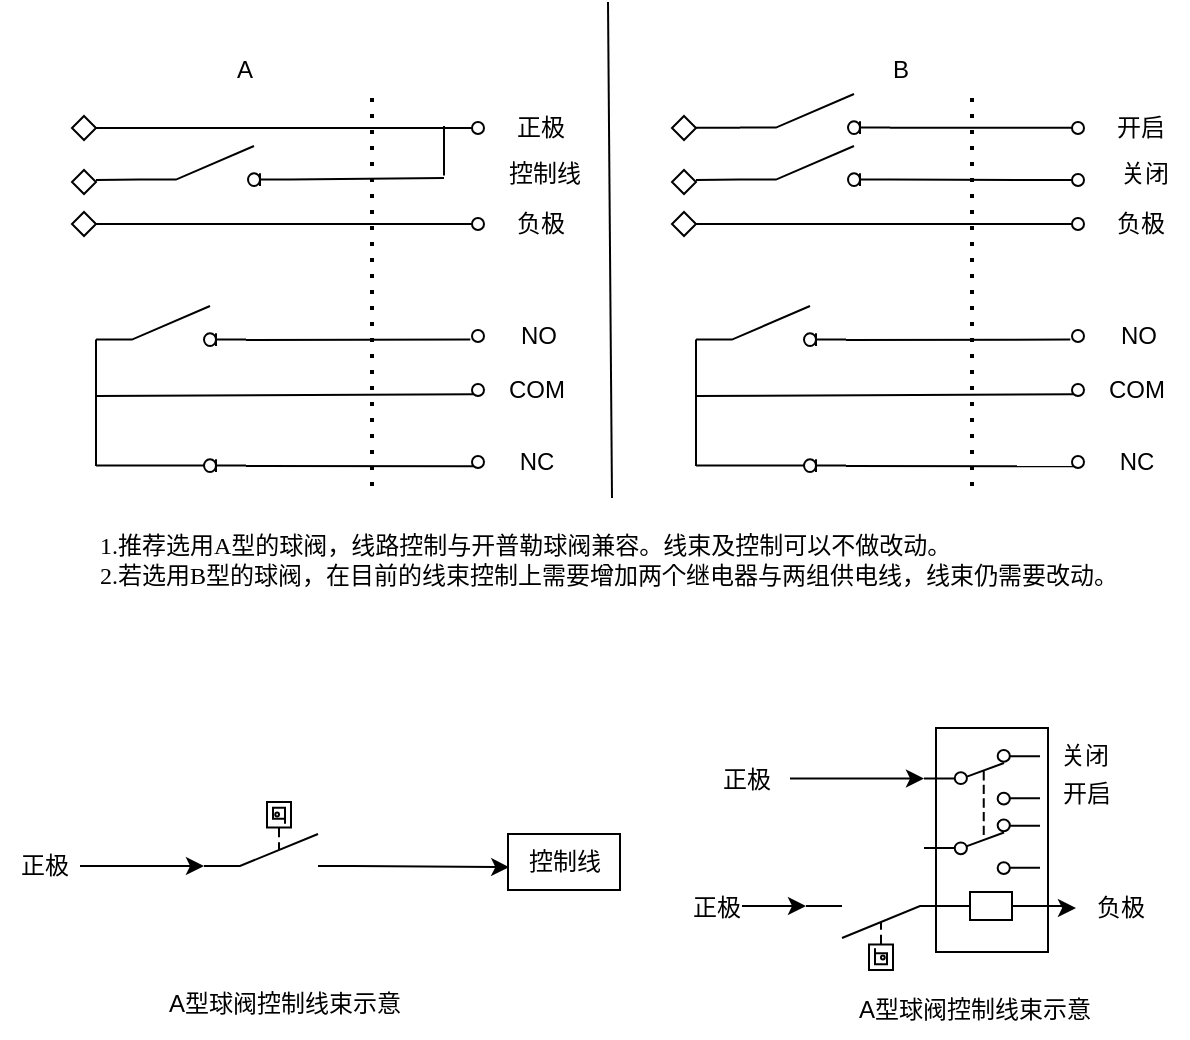 <mxfile version="24.2.7" type="github">
  <diagram name="第 1 页" id="UQzjp5H0kaBDJ-8IXtVZ">
    <mxGraphModel dx="687" dy="392" grid="1" gridSize="1" guides="1" tooltips="1" connect="1" arrows="1" fold="1" page="1" pageScale="1" pageWidth="827" pageHeight="1169" math="0" shadow="0">
      <root>
        <mxCell id="0" />
        <mxCell id="1" parent="0" />
        <mxCell id="a56OB5yWYY8zFRf_nOFp-1" value="" style="html=1;shape=mxgraph.electrical.electro-mechanical.switchDisconnector;aspect=fixed;elSwitchState=off;" vertex="1" parent="1">
          <mxGeometry x="120" y="280" width="75" height="20" as="geometry" />
        </mxCell>
        <mxCell id="a56OB5yWYY8zFRf_nOFp-2" value="" style="html=1;shape=mxgraph.electrical.electro-mechanical.switchDisconnector;aspect=fixed;elSwitchState=on;" vertex="1" parent="1">
          <mxGeometry x="120" y="343" width="75" height="20" as="geometry" />
        </mxCell>
        <mxCell id="a56OB5yWYY8zFRf_nOFp-3" value="" style="endArrow=none;html=1;rounded=0;entryX=0;entryY=1;entryDx=0;entryDy=0;" edge="1" parent="1" target="a56OB5yWYY8zFRf_nOFp-8">
          <mxGeometry width="50" height="50" relative="1" as="geometry">
            <mxPoint x="120" y="325" as="sourcePoint" />
            <mxPoint x="304" y="324" as="targetPoint" />
          </mxGeometry>
        </mxCell>
        <mxCell id="a56OB5yWYY8zFRf_nOFp-4" value="" style="endArrow=none;html=1;rounded=0;entryX=0;entryY=1;entryDx=0;entryDy=0;" edge="1" parent="1" target="a56OB5yWYY8zFRf_nOFp-9">
          <mxGeometry width="50" height="50" relative="1" as="geometry">
            <mxPoint x="195" y="360" as="sourcePoint" />
            <mxPoint x="240" y="360" as="targetPoint" />
          </mxGeometry>
        </mxCell>
        <mxCell id="a56OB5yWYY8zFRf_nOFp-5" value="" style="endArrow=none;html=1;rounded=0;entryX=-0.14;entryY=0.798;entryDx=0;entryDy=0;entryPerimeter=0;" edge="1" parent="1" target="a56OB5yWYY8zFRf_nOFp-7">
          <mxGeometry width="50" height="50" relative="1" as="geometry">
            <mxPoint x="195" y="297" as="sourcePoint" />
            <mxPoint x="240" y="297" as="targetPoint" />
          </mxGeometry>
        </mxCell>
        <mxCell id="a56OB5yWYY8zFRf_nOFp-6" value="" style="endArrow=none;html=1;rounded=0;entryX=0;entryY=0.84;entryDx=0;entryDy=0;" edge="1" parent="1" target="a56OB5yWYY8zFRf_nOFp-1">
          <mxGeometry width="50" height="50" relative="1" as="geometry">
            <mxPoint x="120" y="360" as="sourcePoint" />
            <mxPoint x="170" y="310" as="targetPoint" />
          </mxGeometry>
        </mxCell>
        <mxCell id="a56OB5yWYY8zFRf_nOFp-7" value="" style="ellipse;whiteSpace=wrap;html=1;aspect=fixed;fillColor=none;" vertex="1" parent="1">
          <mxGeometry x="308" y="292" width="6" height="6" as="geometry" />
        </mxCell>
        <mxCell id="a56OB5yWYY8zFRf_nOFp-8" value="" style="ellipse;whiteSpace=wrap;html=1;aspect=fixed;fillColor=none;" vertex="1" parent="1">
          <mxGeometry x="308" y="319" width="6" height="6" as="geometry" />
        </mxCell>
        <mxCell id="a56OB5yWYY8zFRf_nOFp-9" value="" style="ellipse;whiteSpace=wrap;html=1;aspect=fixed;fillColor=none;" vertex="1" parent="1">
          <mxGeometry x="308" y="355" width="6" height="6" as="geometry" />
        </mxCell>
        <mxCell id="a56OB5yWYY8zFRf_nOFp-10" value="COM" style="text;html=1;align=center;verticalAlign=middle;resizable=0;points=[];autosize=1;strokeColor=none;fillColor=none;" vertex="1" parent="1">
          <mxGeometry x="316" y="308" width="48" height="28" as="geometry" />
        </mxCell>
        <mxCell id="a56OB5yWYY8zFRf_nOFp-11" value="NO" style="text;html=1;align=center;verticalAlign=middle;resizable=0;points=[];autosize=1;strokeColor=none;fillColor=none;" vertex="1" parent="1">
          <mxGeometry x="322" y="281" width="37" height="27" as="geometry" />
        </mxCell>
        <mxCell id="a56OB5yWYY8zFRf_nOFp-12" value="NC" style="text;html=1;align=center;verticalAlign=middle;resizable=0;points=[];autosize=1;strokeColor=none;fillColor=none;" vertex="1" parent="1">
          <mxGeometry x="322" y="344" width="36" height="27" as="geometry" />
        </mxCell>
        <mxCell id="a56OB5yWYY8zFRf_nOFp-13" value="" style="endArrow=none;html=1;rounded=0;entryX=0;entryY=0.5;entryDx=0;entryDy=0;" edge="1" parent="1" target="a56OB5yWYY8zFRf_nOFp-14">
          <mxGeometry width="50" height="50" relative="1" as="geometry">
            <mxPoint x="120" y="239" as="sourcePoint" />
            <mxPoint x="240" y="239" as="targetPoint" />
          </mxGeometry>
        </mxCell>
        <mxCell id="a56OB5yWYY8zFRf_nOFp-14" value="" style="ellipse;whiteSpace=wrap;html=1;aspect=fixed;fillColor=none;" vertex="1" parent="1">
          <mxGeometry x="308" y="236" width="6" height="6" as="geometry" />
        </mxCell>
        <mxCell id="a56OB5yWYY8zFRf_nOFp-15" value="" style="endArrow=none;html=1;rounded=0;entryX=0;entryY=0.5;entryDx=0;entryDy=0;" edge="1" parent="1" target="a56OB5yWYY8zFRf_nOFp-16">
          <mxGeometry width="50" height="50" relative="1" as="geometry">
            <mxPoint x="120" y="191" as="sourcePoint" />
            <mxPoint x="240" y="191" as="targetPoint" />
          </mxGeometry>
        </mxCell>
        <mxCell id="a56OB5yWYY8zFRf_nOFp-16" value="" style="ellipse;whiteSpace=wrap;html=1;aspect=fixed;fillColor=none;" vertex="1" parent="1">
          <mxGeometry x="308" y="188" width="6" height="6" as="geometry" />
        </mxCell>
        <mxCell id="a56OB5yWYY8zFRf_nOFp-17" value="" style="html=1;shape=mxgraph.electrical.electro-mechanical.switchDisconnector;aspect=fixed;elSwitchState=off;" vertex="1" parent="1">
          <mxGeometry x="142" y="200" width="75" height="20" as="geometry" />
        </mxCell>
        <mxCell id="a56OB5yWYY8zFRf_nOFp-18" value="" style="endArrow=none;html=1;rounded=0;exitX=1;exitY=0.84;exitDx=0;exitDy=0;" edge="1" parent="1">
          <mxGeometry width="50" height="50" relative="1" as="geometry">
            <mxPoint x="294" y="214.8" as="sourcePoint" />
            <mxPoint x="294" y="190" as="targetPoint" />
          </mxGeometry>
        </mxCell>
        <mxCell id="a56OB5yWYY8zFRf_nOFp-19" value="" style="endArrow=none;html=1;rounded=0;entryX=0;entryY=0.84;entryDx=0;entryDy=0;" edge="1" parent="1" target="a56OB5yWYY8zFRf_nOFp-17">
          <mxGeometry width="50" height="50" relative="1" as="geometry">
            <mxPoint x="120" y="217" as="sourcePoint" />
            <mxPoint x="218" y="210" as="targetPoint" />
          </mxGeometry>
        </mxCell>
        <mxCell id="a56OB5yWYY8zFRf_nOFp-20" value="" style="rhombus;whiteSpace=wrap;html=1;fillColor=none;" vertex="1" parent="1">
          <mxGeometry x="108" y="185" width="12" height="12" as="geometry" />
        </mxCell>
        <mxCell id="a56OB5yWYY8zFRf_nOFp-22" value="" style="rhombus;whiteSpace=wrap;html=1;fillColor=none;" vertex="1" parent="1">
          <mxGeometry x="108" y="212" width="12" height="12" as="geometry" />
        </mxCell>
        <mxCell id="a56OB5yWYY8zFRf_nOFp-23" value="" style="rhombus;whiteSpace=wrap;html=1;fillColor=none;" vertex="1" parent="1">
          <mxGeometry x="108" y="233" width="12" height="12" as="geometry" />
        </mxCell>
        <mxCell id="a56OB5yWYY8zFRf_nOFp-24" value="" style="endArrow=none;html=1;rounded=0;exitX=1;exitY=0.84;exitDx=0;exitDy=0;" edge="1" parent="1" source="a56OB5yWYY8zFRf_nOFp-17">
          <mxGeometry width="50" height="50" relative="1" as="geometry">
            <mxPoint x="244" y="252" as="sourcePoint" />
            <mxPoint x="294" y="216" as="targetPoint" />
          </mxGeometry>
        </mxCell>
        <mxCell id="a56OB5yWYY8zFRf_nOFp-25" value="" style="endArrow=none;dashed=1;html=1;dashPattern=1 3;strokeWidth=2;rounded=0;" edge="1" parent="1">
          <mxGeometry width="50" height="50" relative="1" as="geometry">
            <mxPoint x="258" y="370" as="sourcePoint" />
            <mxPoint x="258" y="174" as="targetPoint" />
          </mxGeometry>
        </mxCell>
        <mxCell id="a56OB5yWYY8zFRf_nOFp-27" value="负极" style="text;html=1;align=center;verticalAlign=middle;resizable=0;points=[];autosize=1;strokeColor=none;fillColor=none;" vertex="1" parent="1">
          <mxGeometry x="320" y="225" width="44" height="28" as="geometry" />
        </mxCell>
        <mxCell id="a56OB5yWYY8zFRf_nOFp-28" value="正极" style="text;html=1;align=center;verticalAlign=middle;resizable=0;points=[];autosize=1;strokeColor=none;fillColor=none;" vertex="1" parent="1">
          <mxGeometry x="320" y="177" width="44" height="28" as="geometry" />
        </mxCell>
        <mxCell id="a56OB5yWYY8zFRf_nOFp-29" value="控制线" style="text;html=1;align=center;verticalAlign=middle;resizable=0;points=[];autosize=1;strokeColor=none;fillColor=none;" vertex="1" parent="1">
          <mxGeometry x="316" y="200" width="56" height="28" as="geometry" />
        </mxCell>
        <mxCell id="a56OB5yWYY8zFRf_nOFp-30" value="" style="html=1;shape=mxgraph.electrical.electro-mechanical.switchDisconnector;aspect=fixed;elSwitchState=off;" vertex="1" parent="1">
          <mxGeometry x="420" y="280" width="75" height="20" as="geometry" />
        </mxCell>
        <mxCell id="a56OB5yWYY8zFRf_nOFp-31" value="" style="html=1;shape=mxgraph.electrical.electro-mechanical.switchDisconnector;aspect=fixed;elSwitchState=on;" vertex="1" parent="1">
          <mxGeometry x="420" y="343" width="75" height="20" as="geometry" />
        </mxCell>
        <mxCell id="a56OB5yWYY8zFRf_nOFp-32" value="" style="endArrow=none;html=1;rounded=0;entryX=0;entryY=1;entryDx=0;entryDy=0;" edge="1" parent="1" target="a56OB5yWYY8zFRf_nOFp-37">
          <mxGeometry width="50" height="50" relative="1" as="geometry">
            <mxPoint x="420" y="325" as="sourcePoint" />
            <mxPoint x="604" y="324" as="targetPoint" />
          </mxGeometry>
        </mxCell>
        <mxCell id="a56OB5yWYY8zFRf_nOFp-33" value="" style="endArrow=none;html=1;rounded=0;entryX=0;entryY=1;entryDx=0;entryDy=0;" edge="1" parent="1" target="a56OB5yWYY8zFRf_nOFp-38">
          <mxGeometry width="50" height="50" relative="1" as="geometry">
            <mxPoint x="495" y="360" as="sourcePoint" />
            <mxPoint x="540" y="360" as="targetPoint" />
          </mxGeometry>
        </mxCell>
        <mxCell id="a56OB5yWYY8zFRf_nOFp-34" value="" style="endArrow=none;html=1;rounded=0;entryX=-0.14;entryY=0.798;entryDx=0;entryDy=0;entryPerimeter=0;" edge="1" parent="1" target="a56OB5yWYY8zFRf_nOFp-36">
          <mxGeometry width="50" height="50" relative="1" as="geometry">
            <mxPoint x="495" y="297" as="sourcePoint" />
            <mxPoint x="540" y="297" as="targetPoint" />
          </mxGeometry>
        </mxCell>
        <mxCell id="a56OB5yWYY8zFRf_nOFp-35" value="" style="endArrow=none;html=1;rounded=0;entryX=0;entryY=0.84;entryDx=0;entryDy=0;" edge="1" parent="1" target="a56OB5yWYY8zFRf_nOFp-30">
          <mxGeometry width="50" height="50" relative="1" as="geometry">
            <mxPoint x="420" y="360" as="sourcePoint" />
            <mxPoint x="470" y="310" as="targetPoint" />
          </mxGeometry>
        </mxCell>
        <mxCell id="a56OB5yWYY8zFRf_nOFp-36" value="" style="ellipse;whiteSpace=wrap;html=1;aspect=fixed;fillColor=none;" vertex="1" parent="1">
          <mxGeometry x="608" y="292" width="6" height="6" as="geometry" />
        </mxCell>
        <mxCell id="a56OB5yWYY8zFRf_nOFp-37" value="" style="ellipse;whiteSpace=wrap;html=1;aspect=fixed;fillColor=none;" vertex="1" parent="1">
          <mxGeometry x="608" y="319" width="6" height="6" as="geometry" />
        </mxCell>
        <mxCell id="a56OB5yWYY8zFRf_nOFp-38" value="" style="ellipse;whiteSpace=wrap;html=1;aspect=fixed;fillColor=none;" vertex="1" parent="1">
          <mxGeometry x="608" y="355" width="6" height="6" as="geometry" />
        </mxCell>
        <mxCell id="a56OB5yWYY8zFRf_nOFp-39" value="COM" style="text;html=1;align=center;verticalAlign=middle;resizable=0;points=[];autosize=1;strokeColor=none;fillColor=none;" vertex="1" parent="1">
          <mxGeometry x="616" y="308" width="48" height="28" as="geometry" />
        </mxCell>
        <mxCell id="a56OB5yWYY8zFRf_nOFp-40" value="NO" style="text;html=1;align=center;verticalAlign=middle;resizable=0;points=[];autosize=1;strokeColor=none;fillColor=none;" vertex="1" parent="1">
          <mxGeometry x="622" y="281" width="37" height="27" as="geometry" />
        </mxCell>
        <mxCell id="a56OB5yWYY8zFRf_nOFp-41" value="NC" style="text;html=1;align=center;verticalAlign=middle;resizable=0;points=[];autosize=1;strokeColor=none;fillColor=none;" vertex="1" parent="1">
          <mxGeometry x="622" y="344" width="36" height="27" as="geometry" />
        </mxCell>
        <mxCell id="a56OB5yWYY8zFRf_nOFp-42" value="" style="endArrow=none;html=1;rounded=0;entryX=0;entryY=0.5;entryDx=0;entryDy=0;" edge="1" parent="1" target="a56OB5yWYY8zFRf_nOFp-43">
          <mxGeometry width="50" height="50" relative="1" as="geometry">
            <mxPoint x="420" y="239" as="sourcePoint" />
            <mxPoint x="540" y="239" as="targetPoint" />
          </mxGeometry>
        </mxCell>
        <mxCell id="a56OB5yWYY8zFRf_nOFp-43" value="" style="ellipse;whiteSpace=wrap;html=1;aspect=fixed;fillColor=none;" vertex="1" parent="1">
          <mxGeometry x="608" y="236" width="6" height="6" as="geometry" />
        </mxCell>
        <mxCell id="a56OB5yWYY8zFRf_nOFp-45" value="" style="ellipse;whiteSpace=wrap;html=1;aspect=fixed;fillColor=none;" vertex="1" parent="1">
          <mxGeometry x="608" y="188" width="6" height="6" as="geometry" />
        </mxCell>
        <mxCell id="a56OB5yWYY8zFRf_nOFp-46" value="" style="html=1;shape=mxgraph.electrical.electro-mechanical.switchDisconnector;aspect=fixed;elSwitchState=off;" vertex="1" parent="1">
          <mxGeometry x="442" y="200" width="75" height="20" as="geometry" />
        </mxCell>
        <mxCell id="a56OB5yWYY8zFRf_nOFp-48" value="" style="endArrow=none;html=1;rounded=0;entryX=0;entryY=0.84;entryDx=0;entryDy=0;" edge="1" parent="1" target="a56OB5yWYY8zFRf_nOFp-46">
          <mxGeometry width="50" height="50" relative="1" as="geometry">
            <mxPoint x="420" y="217" as="sourcePoint" />
            <mxPoint x="518" y="210" as="targetPoint" />
          </mxGeometry>
        </mxCell>
        <mxCell id="a56OB5yWYY8zFRf_nOFp-49" value="" style="rhombus;whiteSpace=wrap;html=1;fillColor=none;" vertex="1" parent="1">
          <mxGeometry x="408" y="185" width="12" height="12" as="geometry" />
        </mxCell>
        <mxCell id="a56OB5yWYY8zFRf_nOFp-50" value="" style="rhombus;whiteSpace=wrap;html=1;fillColor=none;" vertex="1" parent="1">
          <mxGeometry x="408" y="212" width="12" height="12" as="geometry" />
        </mxCell>
        <mxCell id="a56OB5yWYY8zFRf_nOFp-51" value="" style="rhombus;whiteSpace=wrap;html=1;fillColor=none;" vertex="1" parent="1">
          <mxGeometry x="408" y="233" width="12" height="12" as="geometry" />
        </mxCell>
        <mxCell id="a56OB5yWYY8zFRf_nOFp-52" value="" style="endArrow=none;html=1;rounded=0;exitX=1;exitY=0.84;exitDx=0;exitDy=0;entryX=0;entryY=0.5;entryDx=0;entryDy=0;" edge="1" parent="1" source="a56OB5yWYY8zFRf_nOFp-46" target="a56OB5yWYY8zFRf_nOFp-57">
          <mxGeometry width="50" height="50" relative="1" as="geometry">
            <mxPoint x="544" y="252" as="sourcePoint" />
            <mxPoint x="594" y="216" as="targetPoint" />
          </mxGeometry>
        </mxCell>
        <mxCell id="a56OB5yWYY8zFRf_nOFp-53" value="" style="endArrow=none;dashed=1;html=1;dashPattern=1 3;strokeWidth=2;rounded=0;" edge="1" parent="1">
          <mxGeometry width="50" height="50" relative="1" as="geometry">
            <mxPoint x="558" y="370" as="sourcePoint" />
            <mxPoint x="558" y="174" as="targetPoint" />
          </mxGeometry>
        </mxCell>
        <mxCell id="a56OB5yWYY8zFRf_nOFp-54" value="负极" style="text;html=1;align=center;verticalAlign=middle;resizable=0;points=[];autosize=1;strokeColor=none;fillColor=none;" vertex="1" parent="1">
          <mxGeometry x="620" y="225" width="44" height="28" as="geometry" />
        </mxCell>
        <mxCell id="a56OB5yWYY8zFRf_nOFp-55" value="开启" style="text;html=1;align=center;verticalAlign=middle;resizable=0;points=[];autosize=1;strokeColor=none;fillColor=none;" vertex="1" parent="1">
          <mxGeometry x="620" y="177" width="44" height="28" as="geometry" />
        </mxCell>
        <mxCell id="a56OB5yWYY8zFRf_nOFp-56" value="关闭" style="text;html=1;align=center;verticalAlign=middle;resizable=0;points=[];autosize=1;strokeColor=none;fillColor=none;" vertex="1" parent="1">
          <mxGeometry x="622" y="200" width="44" height="28" as="geometry" />
        </mxCell>
        <mxCell id="a56OB5yWYY8zFRf_nOFp-57" value="" style="ellipse;whiteSpace=wrap;html=1;aspect=fixed;fillColor=none;" vertex="1" parent="1">
          <mxGeometry x="608" y="214" width="6" height="6" as="geometry" />
        </mxCell>
        <mxCell id="a56OB5yWYY8zFRf_nOFp-58" value="" style="endArrow=none;html=1;rounded=0;entryX=0;entryY=0.84;entryDx=0;entryDy=0;" edge="1" parent="1">
          <mxGeometry width="50" height="50" relative="1" as="geometry">
            <mxPoint x="420" y="190.83" as="sourcePoint" />
            <mxPoint x="442" y="190.83" as="targetPoint" />
          </mxGeometry>
        </mxCell>
        <mxCell id="a56OB5yWYY8zFRf_nOFp-59" value="" style="html=1;shape=mxgraph.electrical.electro-mechanical.switchDisconnector;aspect=fixed;elSwitchState=off;" vertex="1" parent="1">
          <mxGeometry x="442" y="174" width="75" height="20" as="geometry" />
        </mxCell>
        <mxCell id="a56OB5yWYY8zFRf_nOFp-60" value="" style="endArrow=none;html=1;rounded=0;exitX=1;exitY=0.84;exitDx=0;exitDy=0;entryX=0;entryY=0.5;entryDx=0;entryDy=0;" edge="1" parent="1">
          <mxGeometry width="50" height="50" relative="1" as="geometry">
            <mxPoint x="517" y="190.83" as="sourcePoint" />
            <mxPoint x="608" y="190.83" as="targetPoint" />
          </mxGeometry>
        </mxCell>
        <mxCell id="a56OB5yWYY8zFRf_nOFp-61" value="" style="endArrow=none;html=1;rounded=0;" edge="1" parent="1">
          <mxGeometry width="50" height="50" relative="1" as="geometry">
            <mxPoint x="378" y="376" as="sourcePoint" />
            <mxPoint x="376" y="128" as="targetPoint" />
          </mxGeometry>
        </mxCell>
        <mxCell id="a56OB5yWYY8zFRf_nOFp-62" value="A" style="text;html=1;align=center;verticalAlign=middle;resizable=0;points=[];autosize=1;strokeColor=none;fillColor=none;" vertex="1" parent="1">
          <mxGeometry x="180" y="148" width="28" height="28" as="geometry" />
        </mxCell>
        <mxCell id="a56OB5yWYY8zFRf_nOFp-63" value="B" style="text;html=1;align=center;verticalAlign=middle;resizable=0;points=[];autosize=1;strokeColor=none;fillColor=none;" vertex="1" parent="1">
          <mxGeometry x="508" y="148" width="28" height="28" as="geometry" />
        </mxCell>
        <mxCell id="a56OB5yWYY8zFRf_nOFp-64" value="&lt;p&gt;&lt;font style=&quot;&quot; face=&quot;楷体&quot;&gt;1.推荐选用A型的球阀，线路控制与开普勒球阀兼容。线束及控制可以不做改动。&lt;br&gt;2.若选用B型的球阀，在目前的线束控制上需要增加两个继电器与两组供电线，线束仍需要改动。&lt;/font&gt;&lt;/p&gt;" style="text;html=1;align=left;verticalAlign=middle;whiteSpace=wrap;rounded=0;" vertex="1" parent="1">
          <mxGeometry x="120" y="392" width="534" height="30" as="geometry" />
        </mxCell>
        <mxCell id="a56OB5yWYY8zFRf_nOFp-68" style="rounded=0;orthogonalLoop=1;jettySize=auto;html=1;exitX=1;exitY=1;exitDx=0;exitDy=0;entryX=0.011;entryY=0.593;entryDx=0;entryDy=0;entryPerimeter=0;" edge="1" parent="1" source="a56OB5yWYY8zFRf_nOFp-66" target="a56OB5yWYY8zFRf_nOFp-67">
          <mxGeometry relative="1" as="geometry">
            <mxPoint x="334" y="566" as="targetPoint" />
          </mxGeometry>
        </mxCell>
        <mxCell id="a56OB5yWYY8zFRf_nOFp-69" style="rounded=0;orthogonalLoop=1;jettySize=auto;html=1;startArrow=classic;startFill=1;endArrow=none;endFill=0;" edge="1" parent="1">
          <mxGeometry relative="1" as="geometry">
            <mxPoint x="112" y="560" as="targetPoint" />
            <mxPoint x="174" y="560" as="sourcePoint" />
          </mxGeometry>
        </mxCell>
        <mxCell id="a56OB5yWYY8zFRf_nOFp-66" value="" style="html=1;shape=mxgraph.electrical.electro-mechanical.gasFlowActuatedSwitch;aspect=fixed;elSwitchState=off;" vertex="1" parent="1">
          <mxGeometry x="174" y="528" width="75" height="32" as="geometry" />
        </mxCell>
        <mxCell id="a56OB5yWYY8zFRf_nOFp-67" value="控制线" style="text;html=1;align=center;verticalAlign=middle;resizable=0;points=[];autosize=1;strokeColor=default;fillColor=none;" vertex="1" parent="1">
          <mxGeometry x="326" y="544" width="56" height="28" as="geometry" />
        </mxCell>
        <mxCell id="a56OB5yWYY8zFRf_nOFp-70" value="正极" style="text;html=1;align=center;verticalAlign=middle;resizable=0;points=[];autosize=1;strokeColor=none;fillColor=none;" vertex="1" parent="1">
          <mxGeometry x="72" y="546" width="44" height="28" as="geometry" />
        </mxCell>
        <mxCell id="a56OB5yWYY8zFRf_nOFp-71" value="A型球阀控制线束示意" style="text;html=1;align=center;verticalAlign=middle;resizable=0;points=[];autosize=1;strokeColor=none;fillColor=none;" vertex="1" parent="1">
          <mxGeometry x="146" y="615" width="136" height="28" as="geometry" />
        </mxCell>
        <mxCell id="a56OB5yWYY8zFRf_nOFp-80" style="edgeStyle=orthogonalEdgeStyle;rounded=0;orthogonalLoop=1;jettySize=auto;html=1;" edge="1" parent="1" source="a56OB5yWYY8zFRf_nOFp-73" target="a56OB5yWYY8zFRf_nOFp-77">
          <mxGeometry relative="1" as="geometry" />
        </mxCell>
        <mxCell id="a56OB5yWYY8zFRf_nOFp-73" value="" style="pointerEvents=1;verticalLabelPosition=bottom;shadow=0;dashed=0;align=center;html=1;verticalAlign=top;shape=mxgraph.electrical.electro-mechanical.relay_coil;fillColor=none;direction=south;" vertex="1" parent="1">
          <mxGeometry x="550" y="573" width="35" height="14" as="geometry" />
        </mxCell>
        <mxCell id="a56OB5yWYY8zFRf_nOFp-74" value="" style="pointerEvents=1;verticalLabelPosition=bottom;shadow=0;dashed=0;align=center;html=1;verticalAlign=top;shape=mxgraph.electrical.electro-mechanical.dpdt3;elSwitchState=1;" vertex="1" parent="1">
          <mxGeometry x="534" y="502" width="58" height="62" as="geometry" />
        </mxCell>
        <mxCell id="a56OB5yWYY8zFRf_nOFp-75" value="" style="html=1;shape=mxgraph.electrical.electro-mechanical.gasFlowActuatedSwitch;aspect=fixed;elSwitchState=off;direction=east;flipV=1;flipH=1;" vertex="1" parent="1">
          <mxGeometry x="475" y="580" width="75" height="32" as="geometry" />
        </mxCell>
        <mxCell id="a56OB5yWYY8zFRf_nOFp-79" style="edgeStyle=orthogonalEdgeStyle;rounded=0;orthogonalLoop=1;jettySize=auto;html=1;" edge="1" parent="1">
          <mxGeometry relative="1" as="geometry">
            <mxPoint x="475" y="580" as="targetPoint" />
            <mxPoint x="443" y="580" as="sourcePoint" />
          </mxGeometry>
        </mxCell>
        <mxCell id="a56OB5yWYY8zFRf_nOFp-76" value="正极" style="text;html=1;align=center;verticalAlign=middle;resizable=0;points=[];autosize=1;strokeColor=none;fillColor=none;" vertex="1" parent="1">
          <mxGeometry x="408" y="567" width="44" height="28" as="geometry" />
        </mxCell>
        <mxCell id="a56OB5yWYY8zFRf_nOFp-77" value="负极" style="text;html=1;align=center;verticalAlign=middle;resizable=0;points=[];autosize=1;strokeColor=none;fillColor=none;" vertex="1" parent="1">
          <mxGeometry x="610" y="567" width="44" height="28" as="geometry" />
        </mxCell>
        <mxCell id="a56OB5yWYY8zFRf_nOFp-82" style="edgeStyle=orthogonalEdgeStyle;rounded=0;orthogonalLoop=1;jettySize=auto;html=1;entryX=0;entryY=0.23;entryDx=0;entryDy=0;" edge="1" parent="1" source="a56OB5yWYY8zFRf_nOFp-81" target="a56OB5yWYY8zFRf_nOFp-74">
          <mxGeometry relative="1" as="geometry">
            <Array as="points">
              <mxPoint x="497" y="516" />
            </Array>
          </mxGeometry>
        </mxCell>
        <mxCell id="a56OB5yWYY8zFRf_nOFp-81" value="正极" style="text;html=1;align=center;verticalAlign=middle;resizable=0;points=[];autosize=1;strokeColor=none;fillColor=none;" vertex="1" parent="1">
          <mxGeometry x="423" y="503" width="44" height="28" as="geometry" />
        </mxCell>
        <mxCell id="a56OB5yWYY8zFRf_nOFp-83" value="开启" style="text;html=1;align=center;verticalAlign=middle;resizable=0;points=[];autosize=1;strokeColor=none;fillColor=none;" vertex="1" parent="1">
          <mxGeometry x="593" y="510" width="44" height="28" as="geometry" />
        </mxCell>
        <mxCell id="a56OB5yWYY8zFRf_nOFp-84" value="关闭" style="text;html=1;align=center;verticalAlign=middle;resizable=0;points=[];autosize=1;strokeColor=none;fillColor=none;" vertex="1" parent="1">
          <mxGeometry x="592" y="491" width="44" height="28" as="geometry" />
        </mxCell>
        <mxCell id="a56OB5yWYY8zFRf_nOFp-85" value="" style="rounded=0;whiteSpace=wrap;html=1;fillColor=none;" vertex="1" parent="1">
          <mxGeometry x="540" y="491" width="56" height="112" as="geometry" />
        </mxCell>
        <mxCell id="a56OB5yWYY8zFRf_nOFp-86" value="A型球阀控制线束示意" style="text;html=1;align=center;verticalAlign=middle;resizable=0;points=[];autosize=1;strokeColor=none;fillColor=none;" vertex="1" parent="1">
          <mxGeometry x="491" y="618" width="136" height="28" as="geometry" />
        </mxCell>
      </root>
    </mxGraphModel>
  </diagram>
</mxfile>
